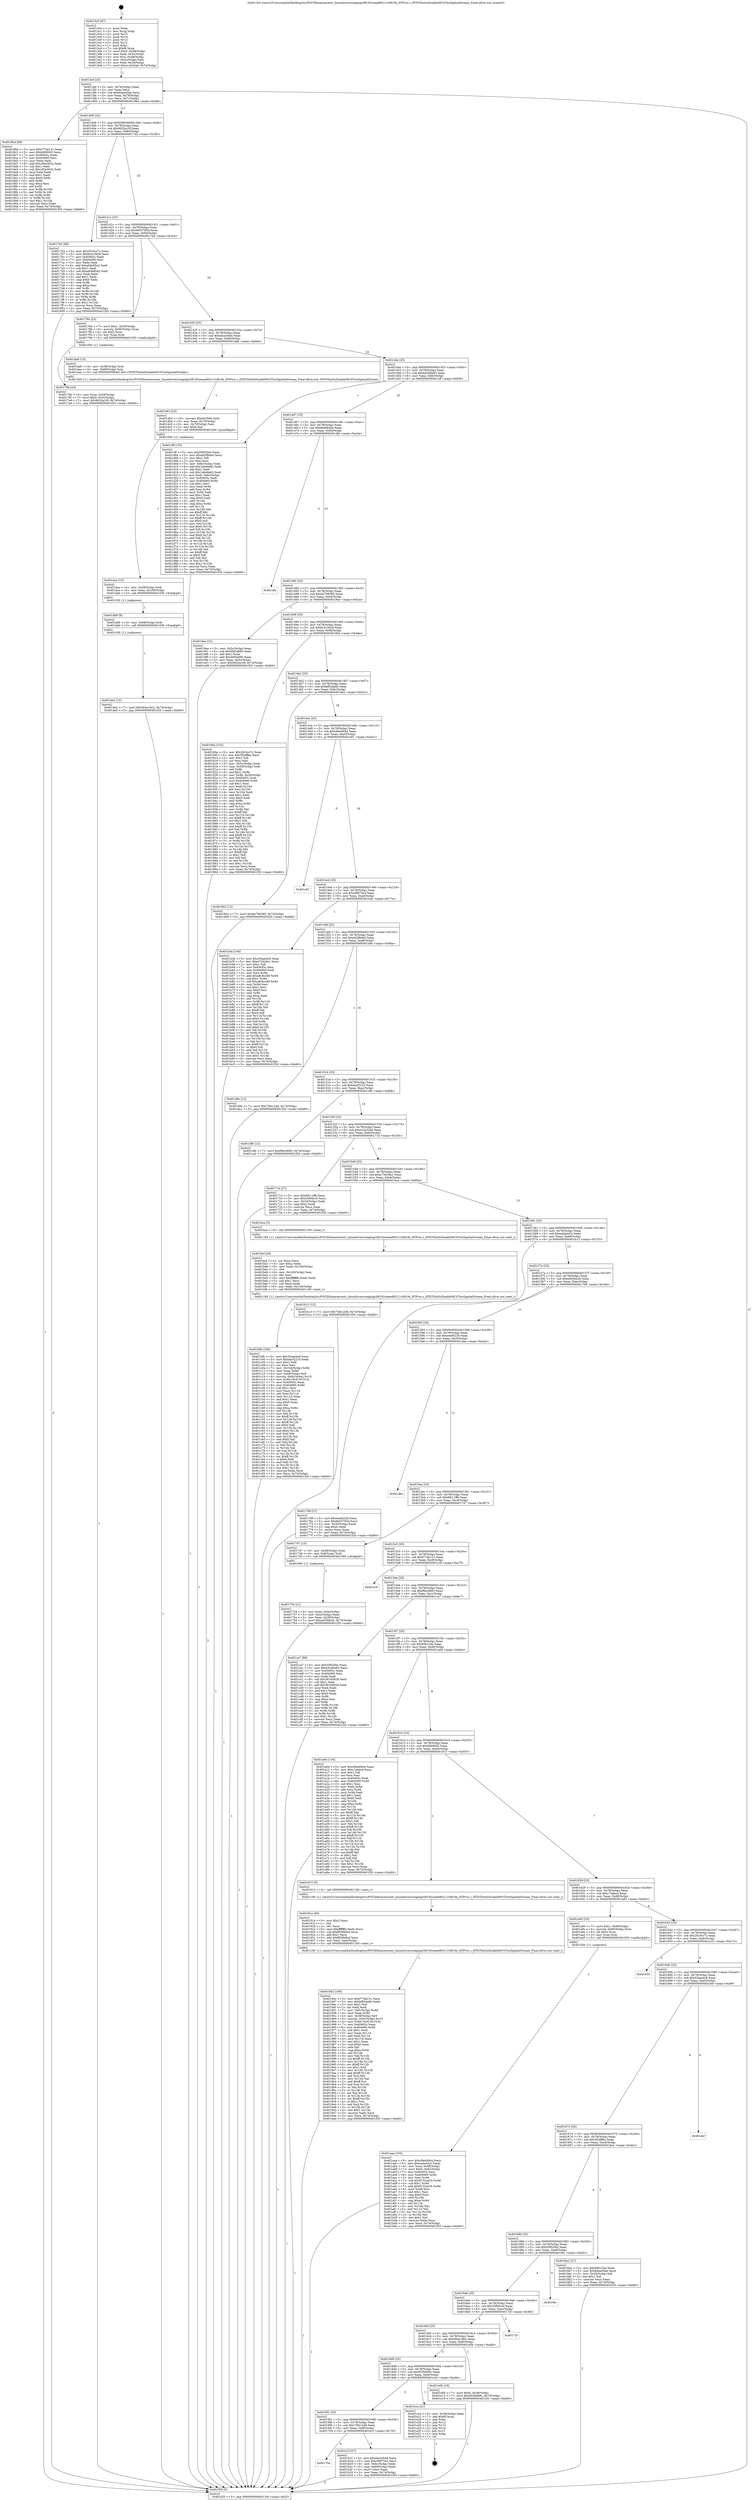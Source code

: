 digraph "0x4013c0" {
  label = "0x4013c0 (/mnt/c/Users/mathe/Desktop/tcc/POCII/binaries/extr_linuxdriversstagingrtl8192uieee80211rtl819x_HTProc.c_HTIOTActIsDisableMCSTwoSpatialStream_Final-ollvm.out::main(0))"
  labelloc = "t"
  node[shape=record]

  Entry [label="",width=0.3,height=0.3,shape=circle,fillcolor=black,style=filled]
  "0x4013ef" [label="{
     0x4013ef [23]\l
     | [instrs]\l
     &nbsp;&nbsp;0x4013ef \<+3\>: mov -0x74(%rbp),%eax\l
     &nbsp;&nbsp;0x4013f2 \<+2\>: mov %eax,%ecx\l
     &nbsp;&nbsp;0x4013f4 \<+6\>: sub $0x84aa50ab,%ecx\l
     &nbsp;&nbsp;0x4013fa \<+3\>: mov %eax,-0x78(%rbp)\l
     &nbsp;&nbsp;0x4013fd \<+3\>: mov %ecx,-0x7c(%rbp)\l
     &nbsp;&nbsp;0x401400 \<+6\>: je 00000000004018bd \<main+0x4fd\>\l
  }"]
  "0x4018bd" [label="{
     0x4018bd [88]\l
     | [instrs]\l
     &nbsp;&nbsp;0x4018bd \<+5\>: mov $0xf77de131,%eax\l
     &nbsp;&nbsp;0x4018c2 \<+5\>: mov $0xb8090b5,%ecx\l
     &nbsp;&nbsp;0x4018c7 \<+7\>: mov 0x40405c,%edx\l
     &nbsp;&nbsp;0x4018ce \<+7\>: mov 0x404060,%esi\l
     &nbsp;&nbsp;0x4018d5 \<+2\>: mov %edx,%edi\l
     &nbsp;&nbsp;0x4018d7 \<+6\>: add $0xc00a3632,%edi\l
     &nbsp;&nbsp;0x4018dd \<+3\>: sub $0x1,%edi\l
     &nbsp;&nbsp;0x4018e0 \<+6\>: sub $0xc00a3632,%edi\l
     &nbsp;&nbsp;0x4018e6 \<+3\>: imul %edi,%edx\l
     &nbsp;&nbsp;0x4018e9 \<+3\>: and $0x1,%edx\l
     &nbsp;&nbsp;0x4018ec \<+3\>: cmp $0x0,%edx\l
     &nbsp;&nbsp;0x4018ef \<+4\>: sete %r8b\l
     &nbsp;&nbsp;0x4018f3 \<+3\>: cmp $0xa,%esi\l
     &nbsp;&nbsp;0x4018f6 \<+4\>: setl %r9b\l
     &nbsp;&nbsp;0x4018fa \<+3\>: mov %r8b,%r10b\l
     &nbsp;&nbsp;0x4018fd \<+3\>: and %r9b,%r10b\l
     &nbsp;&nbsp;0x401900 \<+3\>: xor %r9b,%r8b\l
     &nbsp;&nbsp;0x401903 \<+3\>: or %r8b,%r10b\l
     &nbsp;&nbsp;0x401906 \<+4\>: test $0x1,%r10b\l
     &nbsp;&nbsp;0x40190a \<+3\>: cmovne %ecx,%eax\l
     &nbsp;&nbsp;0x40190d \<+3\>: mov %eax,-0x74(%rbp)\l
     &nbsp;&nbsp;0x401910 \<+5\>: jmp 0000000000401f20 \<main+0xb60\>\l
  }"]
  "0x401406" [label="{
     0x401406 [22]\l
     | [instrs]\l
     &nbsp;&nbsp;0x401406 \<+5\>: jmp 000000000040140b \<main+0x4b\>\l
     &nbsp;&nbsp;0x40140b \<+3\>: mov -0x78(%rbp),%eax\l
     &nbsp;&nbsp;0x40140e \<+5\>: sub $0x9d32a10f,%eax\l
     &nbsp;&nbsp;0x401413 \<+3\>: mov %eax,-0x80(%rbp)\l
     &nbsp;&nbsp;0x401416 \<+6\>: je 00000000004017b2 \<main+0x3f2\>\l
  }"]
  Exit [label="",width=0.3,height=0.3,shape=circle,fillcolor=black,style=filled,peripheries=2]
  "0x4017b2" [label="{
     0x4017b2 [88]\l
     | [instrs]\l
     &nbsp;&nbsp;0x4017b2 \<+5\>: mov $0x2816cc7c,%eax\l
     &nbsp;&nbsp;0x4017b7 \<+5\>: mov $0xbc510dc9,%ecx\l
     &nbsp;&nbsp;0x4017bc \<+7\>: mov 0x40405c,%edx\l
     &nbsp;&nbsp;0x4017c3 \<+7\>: mov 0x404060,%esi\l
     &nbsp;&nbsp;0x4017ca \<+2\>: mov %edx,%edi\l
     &nbsp;&nbsp;0x4017cc \<+6\>: add $0xa64b85a2,%edi\l
     &nbsp;&nbsp;0x4017d2 \<+3\>: sub $0x1,%edi\l
     &nbsp;&nbsp;0x4017d5 \<+6\>: sub $0xa64b85a2,%edi\l
     &nbsp;&nbsp;0x4017db \<+3\>: imul %edi,%edx\l
     &nbsp;&nbsp;0x4017de \<+3\>: and $0x1,%edx\l
     &nbsp;&nbsp;0x4017e1 \<+3\>: cmp $0x0,%edx\l
     &nbsp;&nbsp;0x4017e4 \<+4\>: sete %r8b\l
     &nbsp;&nbsp;0x4017e8 \<+3\>: cmp $0xa,%esi\l
     &nbsp;&nbsp;0x4017eb \<+4\>: setl %r9b\l
     &nbsp;&nbsp;0x4017ef \<+3\>: mov %r8b,%r10b\l
     &nbsp;&nbsp;0x4017f2 \<+3\>: and %r9b,%r10b\l
     &nbsp;&nbsp;0x4017f5 \<+3\>: xor %r9b,%r8b\l
     &nbsp;&nbsp;0x4017f8 \<+3\>: or %r8b,%r10b\l
     &nbsp;&nbsp;0x4017fb \<+4\>: test $0x1,%r10b\l
     &nbsp;&nbsp;0x4017ff \<+3\>: cmovne %ecx,%eax\l
     &nbsp;&nbsp;0x401802 \<+3\>: mov %eax,-0x74(%rbp)\l
     &nbsp;&nbsp;0x401805 \<+5\>: jmp 0000000000401f20 \<main+0xb60\>\l
  }"]
  "0x40141c" [label="{
     0x40141c [25]\l
     | [instrs]\l
     &nbsp;&nbsp;0x40141c \<+5\>: jmp 0000000000401421 \<main+0x61\>\l
     &nbsp;&nbsp;0x401421 \<+3\>: mov -0x78(%rbp),%eax\l
     &nbsp;&nbsp;0x401424 \<+5\>: sub $0x9e53783d,%eax\l
     &nbsp;&nbsp;0x401429 \<+6\>: mov %eax,-0x84(%rbp)\l
     &nbsp;&nbsp;0x40142f \<+6\>: je 0000000000401784 \<main+0x3c4\>\l
  }"]
  "0x401de2" [label="{
     0x401de2 [12]\l
     | [instrs]\l
     &nbsp;&nbsp;0x401de2 \<+7\>: movl $0x564a18e2,-0x74(%rbp)\l
     &nbsp;&nbsp;0x401de9 \<+5\>: jmp 0000000000401f20 \<main+0xb60\>\l
  }"]
  "0x401784" [label="{
     0x401784 [23]\l
     | [instrs]\l
     &nbsp;&nbsp;0x401784 \<+7\>: movl $0x1,-0x50(%rbp)\l
     &nbsp;&nbsp;0x40178b \<+4\>: movslq -0x50(%rbp),%rax\l
     &nbsp;&nbsp;0x40178f \<+4\>: shl $0x2,%rax\l
     &nbsp;&nbsp;0x401793 \<+3\>: mov %rax,%rdi\l
     &nbsp;&nbsp;0x401796 \<+5\>: call 0000000000401050 \<malloc@plt\>\l
     | [calls]\l
     &nbsp;&nbsp;0x401050 \{1\} (unknown)\l
  }"]
  "0x401435" [label="{
     0x401435 [25]\l
     | [instrs]\l
     &nbsp;&nbsp;0x401435 \<+5\>: jmp 000000000040143a \<main+0x7a\>\l
     &nbsp;&nbsp;0x40143a \<+3\>: mov -0x78(%rbp),%eax\l
     &nbsp;&nbsp;0x40143d \<+5\>: sub $0xabca5b4d,%eax\l
     &nbsp;&nbsp;0x401442 \<+6\>: mov %eax,-0x88(%rbp)\l
     &nbsp;&nbsp;0x401448 \<+6\>: je 0000000000401da6 \<main+0x9e6\>\l
  }"]
  "0x401dd9" [label="{
     0x401dd9 [9]\l
     | [instrs]\l
     &nbsp;&nbsp;0x401dd9 \<+4\>: mov -0x68(%rbp),%rdi\l
     &nbsp;&nbsp;0x401ddd \<+5\>: call 0000000000401030 \<free@plt\>\l
     | [calls]\l
     &nbsp;&nbsp;0x401030 \{1\} (unknown)\l
  }"]
  "0x401da6" [label="{
     0x401da6 [13]\l
     | [instrs]\l
     &nbsp;&nbsp;0x401da6 \<+4\>: mov -0x58(%rbp),%rdi\l
     &nbsp;&nbsp;0x401daa \<+4\>: mov -0x68(%rbp),%rsi\l
     &nbsp;&nbsp;0x401dae \<+5\>: call 00000000004013b0 \<HTIOTActIsDisableMCSTwoSpatialStream\>\l
     | [calls]\l
     &nbsp;&nbsp;0x4013b0 \{1\} (/mnt/c/Users/mathe/Desktop/tcc/POCII/binaries/extr_linuxdriversstagingrtl8192uieee80211rtl819x_HTProc.c_HTIOTActIsDisableMCSTwoSpatialStream_Final-ollvm.out::HTIOTActIsDisableMCSTwoSpatialStream)\l
  }"]
  "0x40144e" [label="{
     0x40144e [25]\l
     | [instrs]\l
     &nbsp;&nbsp;0x40144e \<+5\>: jmp 0000000000401453 \<main+0x93\>\l
     &nbsp;&nbsp;0x401453 \<+3\>: mov -0x78(%rbp),%eax\l
     &nbsp;&nbsp;0x401456 \<+5\>: sub $0xb42d8a83,%eax\l
     &nbsp;&nbsp;0x40145b \<+6\>: mov %eax,-0x8c(%rbp)\l
     &nbsp;&nbsp;0x401461 \<+6\>: je 0000000000401cff \<main+0x93f\>\l
  }"]
  "0x401dca" [label="{
     0x401dca [15]\l
     | [instrs]\l
     &nbsp;&nbsp;0x401dca \<+4\>: mov -0x58(%rbp),%rdi\l
     &nbsp;&nbsp;0x401dce \<+6\>: mov %eax,-0x108(%rbp)\l
     &nbsp;&nbsp;0x401dd4 \<+5\>: call 0000000000401030 \<free@plt\>\l
     | [calls]\l
     &nbsp;&nbsp;0x401030 \{1\} (unknown)\l
  }"]
  "0x401cff" [label="{
     0x401cff [155]\l
     | [instrs]\l
     &nbsp;&nbsp;0x401cff \<+5\>: mov $0x55f02f44,%eax\l
     &nbsp;&nbsp;0x401d04 \<+5\>: mov $0xd43f8da0,%ecx\l
     &nbsp;&nbsp;0x401d09 \<+2\>: mov $0x1,%dl\l
     &nbsp;&nbsp;0x401d0b \<+2\>: xor %esi,%esi\l
     &nbsp;&nbsp;0x401d0d \<+3\>: mov -0x6c(%rbp),%edi\l
     &nbsp;&nbsp;0x401d10 \<+6\>: add $0x1a0e9a82,%edi\l
     &nbsp;&nbsp;0x401d16 \<+3\>: add $0x1,%edi\l
     &nbsp;&nbsp;0x401d19 \<+6\>: sub $0x1a0e9a82,%edi\l
     &nbsp;&nbsp;0x401d1f \<+3\>: mov %edi,-0x6c(%rbp)\l
     &nbsp;&nbsp;0x401d22 \<+7\>: mov 0x40405c,%edi\l
     &nbsp;&nbsp;0x401d29 \<+8\>: mov 0x404060,%r8d\l
     &nbsp;&nbsp;0x401d31 \<+3\>: sub $0x1,%esi\l
     &nbsp;&nbsp;0x401d34 \<+3\>: mov %edi,%r9d\l
     &nbsp;&nbsp;0x401d37 \<+3\>: add %esi,%r9d\l
     &nbsp;&nbsp;0x401d3a \<+4\>: imul %r9d,%edi\l
     &nbsp;&nbsp;0x401d3e \<+3\>: and $0x1,%edi\l
     &nbsp;&nbsp;0x401d41 \<+3\>: cmp $0x0,%edi\l
     &nbsp;&nbsp;0x401d44 \<+4\>: sete %r10b\l
     &nbsp;&nbsp;0x401d48 \<+4\>: cmp $0xa,%r8d\l
     &nbsp;&nbsp;0x401d4c \<+4\>: setl %r11b\l
     &nbsp;&nbsp;0x401d50 \<+3\>: mov %r10b,%bl\l
     &nbsp;&nbsp;0x401d53 \<+3\>: xor $0xff,%bl\l
     &nbsp;&nbsp;0x401d56 \<+3\>: mov %r11b,%r14b\l
     &nbsp;&nbsp;0x401d59 \<+4\>: xor $0xff,%r14b\l
     &nbsp;&nbsp;0x401d5d \<+3\>: xor $0x0,%dl\l
     &nbsp;&nbsp;0x401d60 \<+3\>: mov %bl,%r15b\l
     &nbsp;&nbsp;0x401d63 \<+4\>: and $0x0,%r15b\l
     &nbsp;&nbsp;0x401d67 \<+3\>: and %dl,%r10b\l
     &nbsp;&nbsp;0x401d6a \<+3\>: mov %r14b,%r12b\l
     &nbsp;&nbsp;0x401d6d \<+4\>: and $0x0,%r12b\l
     &nbsp;&nbsp;0x401d71 \<+3\>: and %dl,%r11b\l
     &nbsp;&nbsp;0x401d74 \<+3\>: or %r10b,%r15b\l
     &nbsp;&nbsp;0x401d77 \<+3\>: or %r11b,%r12b\l
     &nbsp;&nbsp;0x401d7a \<+3\>: xor %r12b,%r15b\l
     &nbsp;&nbsp;0x401d7d \<+3\>: or %r14b,%bl\l
     &nbsp;&nbsp;0x401d80 \<+3\>: xor $0xff,%bl\l
     &nbsp;&nbsp;0x401d83 \<+3\>: or $0x0,%dl\l
     &nbsp;&nbsp;0x401d86 \<+2\>: and %dl,%bl\l
     &nbsp;&nbsp;0x401d88 \<+3\>: or %bl,%r15b\l
     &nbsp;&nbsp;0x401d8b \<+4\>: test $0x1,%r15b\l
     &nbsp;&nbsp;0x401d8f \<+3\>: cmovne %ecx,%eax\l
     &nbsp;&nbsp;0x401d92 \<+3\>: mov %eax,-0x74(%rbp)\l
     &nbsp;&nbsp;0x401d95 \<+5\>: jmp 0000000000401f20 \<main+0xb60\>\l
  }"]
  "0x401467" [label="{
     0x401467 [25]\l
     | [instrs]\l
     &nbsp;&nbsp;0x401467 \<+5\>: jmp 000000000040146c \<main+0xac\>\l
     &nbsp;&nbsp;0x40146c \<+3\>: mov -0x78(%rbp),%eax\l
     &nbsp;&nbsp;0x40146f \<+5\>: sub $0xb9e6640e,%eax\l
     &nbsp;&nbsp;0x401474 \<+6\>: mov %eax,-0x90(%rbp)\l
     &nbsp;&nbsp;0x40147a \<+6\>: je 0000000000401dfa \<main+0xa3a\>\l
  }"]
  "0x401db3" [label="{
     0x401db3 [23]\l
     | [instrs]\l
     &nbsp;&nbsp;0x401db3 \<+10\>: movabs $0x4020b6,%rdi\l
     &nbsp;&nbsp;0x401dbd \<+3\>: mov %eax,-0x70(%rbp)\l
     &nbsp;&nbsp;0x401dc0 \<+3\>: mov -0x70(%rbp),%esi\l
     &nbsp;&nbsp;0x401dc3 \<+2\>: mov $0x0,%al\l
     &nbsp;&nbsp;0x401dc5 \<+5\>: call 0000000000401040 \<printf@plt\>\l
     | [calls]\l
     &nbsp;&nbsp;0x401040 \{1\} (unknown)\l
  }"]
  "0x401dfa" [label="{
     0x401dfa\l
  }", style=dashed]
  "0x401480" [label="{
     0x401480 [25]\l
     | [instrs]\l
     &nbsp;&nbsp;0x401480 \<+5\>: jmp 0000000000401485 \<main+0xc5\>\l
     &nbsp;&nbsp;0x401485 \<+3\>: mov -0x78(%rbp),%eax\l
     &nbsp;&nbsp;0x401488 \<+5\>: sub $0xbb768360,%eax\l
     &nbsp;&nbsp;0x40148d \<+6\>: mov %eax,-0x94(%rbp)\l
     &nbsp;&nbsp;0x401493 \<+6\>: je 00000000004019ee \<main+0x62e\>\l
  }"]
  "0x401bfb" [label="{
     0x401bfb [160]\l
     | [instrs]\l
     &nbsp;&nbsp;0x401bfb \<+5\>: mov $0x35aae4c8,%ecx\l
     &nbsp;&nbsp;0x401c00 \<+5\>: mov $0xdacf2210,%edx\l
     &nbsp;&nbsp;0x401c05 \<+3\>: mov $0x1,%dil\l
     &nbsp;&nbsp;0x401c08 \<+2\>: xor %esi,%esi\l
     &nbsp;&nbsp;0x401c0a \<+7\>: mov -0x104(%rbp),%r8d\l
     &nbsp;&nbsp;0x401c11 \<+4\>: imul %eax,%r8d\l
     &nbsp;&nbsp;0x401c15 \<+4\>: mov -0x68(%rbp),%r9\l
     &nbsp;&nbsp;0x401c19 \<+4\>: movslq -0x6c(%rbp),%r10\l
     &nbsp;&nbsp;0x401c1d \<+4\>: mov %r8d,(%r9,%r10,4)\l
     &nbsp;&nbsp;0x401c21 \<+7\>: mov 0x40405c,%eax\l
     &nbsp;&nbsp;0x401c28 \<+8\>: mov 0x404060,%r8d\l
     &nbsp;&nbsp;0x401c30 \<+3\>: sub $0x1,%esi\l
     &nbsp;&nbsp;0x401c33 \<+3\>: mov %eax,%r11d\l
     &nbsp;&nbsp;0x401c36 \<+3\>: add %esi,%r11d\l
     &nbsp;&nbsp;0x401c39 \<+4\>: imul %r11d,%eax\l
     &nbsp;&nbsp;0x401c3d \<+3\>: and $0x1,%eax\l
     &nbsp;&nbsp;0x401c40 \<+3\>: cmp $0x0,%eax\l
     &nbsp;&nbsp;0x401c43 \<+3\>: sete %bl\l
     &nbsp;&nbsp;0x401c46 \<+4\>: cmp $0xa,%r8d\l
     &nbsp;&nbsp;0x401c4a \<+4\>: setl %r14b\l
     &nbsp;&nbsp;0x401c4e \<+3\>: mov %bl,%r15b\l
     &nbsp;&nbsp;0x401c51 \<+4\>: xor $0xff,%r15b\l
     &nbsp;&nbsp;0x401c55 \<+3\>: mov %r14b,%r12b\l
     &nbsp;&nbsp;0x401c58 \<+4\>: xor $0xff,%r12b\l
     &nbsp;&nbsp;0x401c5c \<+4\>: xor $0x0,%dil\l
     &nbsp;&nbsp;0x401c60 \<+3\>: mov %r15b,%r13b\l
     &nbsp;&nbsp;0x401c63 \<+4\>: and $0x0,%r13b\l
     &nbsp;&nbsp;0x401c67 \<+3\>: and %dil,%bl\l
     &nbsp;&nbsp;0x401c6a \<+3\>: mov %r12b,%al\l
     &nbsp;&nbsp;0x401c6d \<+2\>: and $0x0,%al\l
     &nbsp;&nbsp;0x401c6f \<+3\>: and %dil,%r14b\l
     &nbsp;&nbsp;0x401c72 \<+3\>: or %bl,%r13b\l
     &nbsp;&nbsp;0x401c75 \<+3\>: or %r14b,%al\l
     &nbsp;&nbsp;0x401c78 \<+3\>: xor %al,%r13b\l
     &nbsp;&nbsp;0x401c7b \<+3\>: or %r12b,%r15b\l
     &nbsp;&nbsp;0x401c7e \<+4\>: xor $0xff,%r15b\l
     &nbsp;&nbsp;0x401c82 \<+4\>: or $0x0,%dil\l
     &nbsp;&nbsp;0x401c86 \<+3\>: and %dil,%r15b\l
     &nbsp;&nbsp;0x401c89 \<+3\>: or %r15b,%r13b\l
     &nbsp;&nbsp;0x401c8c \<+4\>: test $0x1,%r13b\l
     &nbsp;&nbsp;0x401c90 \<+3\>: cmovne %edx,%ecx\l
     &nbsp;&nbsp;0x401c93 \<+3\>: mov %ecx,-0x74(%rbp)\l
     &nbsp;&nbsp;0x401c96 \<+5\>: jmp 0000000000401f20 \<main+0xb60\>\l
  }"]
  "0x4019ee" [label="{
     0x4019ee [31]\l
     | [instrs]\l
     &nbsp;&nbsp;0x4019ee \<+3\>: mov -0x5c(%rbp),%eax\l
     &nbsp;&nbsp;0x4019f1 \<+5\>: sub $0x5fd5a660,%eax\l
     &nbsp;&nbsp;0x4019f6 \<+3\>: add $0x1,%eax\l
     &nbsp;&nbsp;0x4019f9 \<+5\>: add $0x5fd5a660,%eax\l
     &nbsp;&nbsp;0x4019fe \<+3\>: mov %eax,-0x5c(%rbp)\l
     &nbsp;&nbsp;0x401a01 \<+7\>: movl $0x9d32a10f,-0x74(%rbp)\l
     &nbsp;&nbsp;0x401a08 \<+5\>: jmp 0000000000401f20 \<main+0xb60\>\l
  }"]
  "0x401499" [label="{
     0x401499 [25]\l
     | [instrs]\l
     &nbsp;&nbsp;0x401499 \<+5\>: jmp 000000000040149e \<main+0xde\>\l
     &nbsp;&nbsp;0x40149e \<+3\>: mov -0x78(%rbp),%eax\l
     &nbsp;&nbsp;0x4014a1 \<+5\>: sub $0xbc510dc9,%eax\l
     &nbsp;&nbsp;0x4014a6 \<+6\>: mov %eax,-0x98(%rbp)\l
     &nbsp;&nbsp;0x4014ac \<+6\>: je 000000000040180a \<main+0x44a\>\l
  }"]
  "0x401bcf" [label="{
     0x401bcf [44]\l
     | [instrs]\l
     &nbsp;&nbsp;0x401bcf \<+2\>: xor %ecx,%ecx\l
     &nbsp;&nbsp;0x401bd1 \<+5\>: mov $0x2,%edx\l
     &nbsp;&nbsp;0x401bd6 \<+6\>: mov %edx,-0x100(%rbp)\l
     &nbsp;&nbsp;0x401bdc \<+1\>: cltd\l
     &nbsp;&nbsp;0x401bdd \<+6\>: mov -0x100(%rbp),%esi\l
     &nbsp;&nbsp;0x401be3 \<+2\>: idiv %esi\l
     &nbsp;&nbsp;0x401be5 \<+6\>: imul $0xfffffffe,%edx,%edx\l
     &nbsp;&nbsp;0x401beb \<+3\>: sub $0x1,%ecx\l
     &nbsp;&nbsp;0x401bee \<+2\>: sub %ecx,%edx\l
     &nbsp;&nbsp;0x401bf0 \<+6\>: mov %edx,-0x104(%rbp)\l
     &nbsp;&nbsp;0x401bf6 \<+5\>: call 0000000000401160 \<next_i\>\l
     | [calls]\l
     &nbsp;&nbsp;0x401160 \{1\} (/mnt/c/Users/mathe/Desktop/tcc/POCII/binaries/extr_linuxdriversstagingrtl8192uieee80211rtl819x_HTProc.c_HTIOTActIsDisableMCSTwoSpatialStream_Final-ollvm.out::next_i)\l
  }"]
  "0x40180a" [label="{
     0x40180a [152]\l
     | [instrs]\l
     &nbsp;&nbsp;0x40180a \<+5\>: mov $0x2816cc7c,%eax\l
     &nbsp;&nbsp;0x40180f \<+5\>: mov $0x3f2dffba,%ecx\l
     &nbsp;&nbsp;0x401814 \<+2\>: mov $0x1,%dl\l
     &nbsp;&nbsp;0x401816 \<+2\>: xor %esi,%esi\l
     &nbsp;&nbsp;0x401818 \<+3\>: mov -0x5c(%rbp),%edi\l
     &nbsp;&nbsp;0x40181b \<+3\>: cmp -0x50(%rbp),%edi\l
     &nbsp;&nbsp;0x40181e \<+4\>: setl %r8b\l
     &nbsp;&nbsp;0x401822 \<+4\>: and $0x1,%r8b\l
     &nbsp;&nbsp;0x401826 \<+4\>: mov %r8b,-0x29(%rbp)\l
     &nbsp;&nbsp;0x40182a \<+7\>: mov 0x40405c,%edi\l
     &nbsp;&nbsp;0x401831 \<+8\>: mov 0x404060,%r9d\l
     &nbsp;&nbsp;0x401839 \<+3\>: sub $0x1,%esi\l
     &nbsp;&nbsp;0x40183c \<+3\>: mov %edi,%r10d\l
     &nbsp;&nbsp;0x40183f \<+3\>: add %esi,%r10d\l
     &nbsp;&nbsp;0x401842 \<+4\>: imul %r10d,%edi\l
     &nbsp;&nbsp;0x401846 \<+3\>: and $0x1,%edi\l
     &nbsp;&nbsp;0x401849 \<+3\>: cmp $0x0,%edi\l
     &nbsp;&nbsp;0x40184c \<+4\>: sete %r8b\l
     &nbsp;&nbsp;0x401850 \<+4\>: cmp $0xa,%r9d\l
     &nbsp;&nbsp;0x401854 \<+4\>: setl %r11b\l
     &nbsp;&nbsp;0x401858 \<+3\>: mov %r8b,%bl\l
     &nbsp;&nbsp;0x40185b \<+3\>: xor $0xff,%bl\l
     &nbsp;&nbsp;0x40185e \<+3\>: mov %r11b,%r14b\l
     &nbsp;&nbsp;0x401861 \<+4\>: xor $0xff,%r14b\l
     &nbsp;&nbsp;0x401865 \<+3\>: xor $0x1,%dl\l
     &nbsp;&nbsp;0x401868 \<+3\>: mov %bl,%r15b\l
     &nbsp;&nbsp;0x40186b \<+4\>: and $0xff,%r15b\l
     &nbsp;&nbsp;0x40186f \<+3\>: and %dl,%r8b\l
     &nbsp;&nbsp;0x401872 \<+3\>: mov %r14b,%r12b\l
     &nbsp;&nbsp;0x401875 \<+4\>: and $0xff,%r12b\l
     &nbsp;&nbsp;0x401879 \<+3\>: and %dl,%r11b\l
     &nbsp;&nbsp;0x40187c \<+3\>: or %r8b,%r15b\l
     &nbsp;&nbsp;0x40187f \<+3\>: or %r11b,%r12b\l
     &nbsp;&nbsp;0x401882 \<+3\>: xor %r12b,%r15b\l
     &nbsp;&nbsp;0x401885 \<+3\>: or %r14b,%bl\l
     &nbsp;&nbsp;0x401888 \<+3\>: xor $0xff,%bl\l
     &nbsp;&nbsp;0x40188b \<+3\>: or $0x1,%dl\l
     &nbsp;&nbsp;0x40188e \<+2\>: and %dl,%bl\l
     &nbsp;&nbsp;0x401890 \<+3\>: or %bl,%r15b\l
     &nbsp;&nbsp;0x401893 \<+4\>: test $0x1,%r15b\l
     &nbsp;&nbsp;0x401897 \<+3\>: cmovne %ecx,%eax\l
     &nbsp;&nbsp;0x40189a \<+3\>: mov %eax,-0x74(%rbp)\l
     &nbsp;&nbsp;0x40189d \<+5\>: jmp 0000000000401f20 \<main+0xb60\>\l
  }"]
  "0x4014b2" [label="{
     0x4014b2 [25]\l
     | [instrs]\l
     &nbsp;&nbsp;0x4014b2 \<+5\>: jmp 00000000004014b7 \<main+0xf7\>\l
     &nbsp;&nbsp;0x4014b7 \<+3\>: mov -0x78(%rbp),%eax\l
     &nbsp;&nbsp;0x4014ba \<+5\>: sub $0xbf92da6b,%eax\l
     &nbsp;&nbsp;0x4014bf \<+6\>: mov %eax,-0x9c(%rbp)\l
     &nbsp;&nbsp;0x4014c5 \<+6\>: je 00000000004019e2 \<main+0x622\>\l
  }"]
  "0x40170a" [label="{
     0x40170a\l
  }", style=dashed]
  "0x4019e2" [label="{
     0x4019e2 [12]\l
     | [instrs]\l
     &nbsp;&nbsp;0x4019e2 \<+7\>: movl $0xbb768360,-0x74(%rbp)\l
     &nbsp;&nbsp;0x4019e9 \<+5\>: jmp 0000000000401f20 \<main+0xb60\>\l
  }"]
  "0x4014cb" [label="{
     0x4014cb [25]\l
     | [instrs]\l
     &nbsp;&nbsp;0x4014cb \<+5\>: jmp 00000000004014d0 \<main+0x110\>\l
     &nbsp;&nbsp;0x4014d0 \<+3\>: mov -0x78(%rbp),%eax\l
     &nbsp;&nbsp;0x4014d3 \<+5\>: sub $0xc8ed4944,%eax\l
     &nbsp;&nbsp;0x4014d8 \<+6\>: mov %eax,-0xa0(%rbp)\l
     &nbsp;&nbsp;0x4014de \<+6\>: je 0000000000401e91 \<main+0xad1\>\l
  }"]
  "0x401b1f" [label="{
     0x401b1f [27]\l
     | [instrs]\l
     &nbsp;&nbsp;0x401b1f \<+5\>: mov $0xabca5b4d,%eax\l
     &nbsp;&nbsp;0x401b24 \<+5\>: mov $0xcf6870c4,%ecx\l
     &nbsp;&nbsp;0x401b29 \<+3\>: mov -0x6c(%rbp),%edx\l
     &nbsp;&nbsp;0x401b2c \<+3\>: cmp -0x60(%rbp),%edx\l
     &nbsp;&nbsp;0x401b2f \<+3\>: cmovl %ecx,%eax\l
     &nbsp;&nbsp;0x401b32 \<+3\>: mov %eax,-0x74(%rbp)\l
     &nbsp;&nbsp;0x401b35 \<+5\>: jmp 0000000000401f20 \<main+0xb60\>\l
  }"]
  "0x401e91" [label="{
     0x401e91\l
  }", style=dashed]
  "0x4014e4" [label="{
     0x4014e4 [25]\l
     | [instrs]\l
     &nbsp;&nbsp;0x4014e4 \<+5\>: jmp 00000000004014e9 \<main+0x129\>\l
     &nbsp;&nbsp;0x4014e9 \<+3\>: mov -0x78(%rbp),%eax\l
     &nbsp;&nbsp;0x4014ec \<+5\>: sub $0xcf6870c4,%eax\l
     &nbsp;&nbsp;0x4014f1 \<+6\>: mov %eax,-0xa4(%rbp)\l
     &nbsp;&nbsp;0x4014f7 \<+6\>: je 0000000000401b3a \<main+0x77a\>\l
  }"]
  "0x4016f1" [label="{
     0x4016f1 [25]\l
     | [instrs]\l
     &nbsp;&nbsp;0x4016f1 \<+5\>: jmp 00000000004016f6 \<main+0x336\>\l
     &nbsp;&nbsp;0x4016f6 \<+3\>: mov -0x78(%rbp),%eax\l
     &nbsp;&nbsp;0x4016f9 \<+5\>: sub $0x73fe1248,%eax\l
     &nbsp;&nbsp;0x4016fe \<+6\>: mov %eax,-0xf8(%rbp)\l
     &nbsp;&nbsp;0x401704 \<+6\>: je 0000000000401b1f \<main+0x75f\>\l
  }"]
  "0x401b3a" [label="{
     0x401b3a [144]\l
     | [instrs]\l
     &nbsp;&nbsp;0x401b3a \<+5\>: mov $0x35aae4c8,%eax\l
     &nbsp;&nbsp;0x401b3f \<+5\>: mov $0xe73429a1,%ecx\l
     &nbsp;&nbsp;0x401b44 \<+2\>: mov $0x1,%dl\l
     &nbsp;&nbsp;0x401b46 \<+7\>: mov 0x40405c,%esi\l
     &nbsp;&nbsp;0x401b4d \<+7\>: mov 0x404060,%edi\l
     &nbsp;&nbsp;0x401b54 \<+3\>: mov %esi,%r8d\l
     &nbsp;&nbsp;0x401b57 \<+7\>: add $0xa8c8cc98,%r8d\l
     &nbsp;&nbsp;0x401b5e \<+4\>: sub $0x1,%r8d\l
     &nbsp;&nbsp;0x401b62 \<+7\>: sub $0xa8c8cc98,%r8d\l
     &nbsp;&nbsp;0x401b69 \<+4\>: imul %r8d,%esi\l
     &nbsp;&nbsp;0x401b6d \<+3\>: and $0x1,%esi\l
     &nbsp;&nbsp;0x401b70 \<+3\>: cmp $0x0,%esi\l
     &nbsp;&nbsp;0x401b73 \<+4\>: sete %r9b\l
     &nbsp;&nbsp;0x401b77 \<+3\>: cmp $0xa,%edi\l
     &nbsp;&nbsp;0x401b7a \<+4\>: setl %r10b\l
     &nbsp;&nbsp;0x401b7e \<+3\>: mov %r9b,%r11b\l
     &nbsp;&nbsp;0x401b81 \<+4\>: xor $0xff,%r11b\l
     &nbsp;&nbsp;0x401b85 \<+3\>: mov %r10b,%bl\l
     &nbsp;&nbsp;0x401b88 \<+3\>: xor $0xff,%bl\l
     &nbsp;&nbsp;0x401b8b \<+3\>: xor $0x0,%dl\l
     &nbsp;&nbsp;0x401b8e \<+3\>: mov %r11b,%r14b\l
     &nbsp;&nbsp;0x401b91 \<+4\>: and $0x0,%r14b\l
     &nbsp;&nbsp;0x401b95 \<+3\>: and %dl,%r9b\l
     &nbsp;&nbsp;0x401b98 \<+3\>: mov %bl,%r15b\l
     &nbsp;&nbsp;0x401b9b \<+4\>: and $0x0,%r15b\l
     &nbsp;&nbsp;0x401b9f \<+3\>: and %dl,%r10b\l
     &nbsp;&nbsp;0x401ba2 \<+3\>: or %r9b,%r14b\l
     &nbsp;&nbsp;0x401ba5 \<+3\>: or %r10b,%r15b\l
     &nbsp;&nbsp;0x401ba8 \<+3\>: xor %r15b,%r14b\l
     &nbsp;&nbsp;0x401bab \<+3\>: or %bl,%r11b\l
     &nbsp;&nbsp;0x401bae \<+4\>: xor $0xff,%r11b\l
     &nbsp;&nbsp;0x401bb2 \<+3\>: or $0x0,%dl\l
     &nbsp;&nbsp;0x401bb5 \<+3\>: and %dl,%r11b\l
     &nbsp;&nbsp;0x401bb8 \<+3\>: or %r11b,%r14b\l
     &nbsp;&nbsp;0x401bbb \<+4\>: test $0x1,%r14b\l
     &nbsp;&nbsp;0x401bbf \<+3\>: cmovne %ecx,%eax\l
     &nbsp;&nbsp;0x401bc2 \<+3\>: mov %eax,-0x74(%rbp)\l
     &nbsp;&nbsp;0x401bc5 \<+5\>: jmp 0000000000401f20 \<main+0xb60\>\l
  }"]
  "0x4014fd" [label="{
     0x4014fd [25]\l
     | [instrs]\l
     &nbsp;&nbsp;0x4014fd \<+5\>: jmp 0000000000401502 \<main+0x142\>\l
     &nbsp;&nbsp;0x401502 \<+3\>: mov -0x78(%rbp),%eax\l
     &nbsp;&nbsp;0x401505 \<+5\>: sub $0xd43f8da0,%eax\l
     &nbsp;&nbsp;0x40150a \<+6\>: mov %eax,-0xa8(%rbp)\l
     &nbsp;&nbsp;0x401510 \<+6\>: je 0000000000401d9a \<main+0x9da\>\l
  }"]
  "0x401e1e" [label="{
     0x401e1e [21]\l
     | [instrs]\l
     &nbsp;&nbsp;0x401e1e \<+3\>: mov -0x38(%rbp),%eax\l
     &nbsp;&nbsp;0x401e21 \<+7\>: add $0xf8,%rsp\l
     &nbsp;&nbsp;0x401e28 \<+1\>: pop %rbx\l
     &nbsp;&nbsp;0x401e29 \<+2\>: pop %r12\l
     &nbsp;&nbsp;0x401e2b \<+2\>: pop %r13\l
     &nbsp;&nbsp;0x401e2d \<+2\>: pop %r14\l
     &nbsp;&nbsp;0x401e2f \<+2\>: pop %r15\l
     &nbsp;&nbsp;0x401e31 \<+1\>: pop %rbp\l
     &nbsp;&nbsp;0x401e32 \<+1\>: ret\l
  }"]
  "0x401d9a" [label="{
     0x401d9a [12]\l
     | [instrs]\l
     &nbsp;&nbsp;0x401d9a \<+7\>: movl $0x73fe1248,-0x74(%rbp)\l
     &nbsp;&nbsp;0x401da1 \<+5\>: jmp 0000000000401f20 \<main+0xb60\>\l
  }"]
  "0x401516" [label="{
     0x401516 [25]\l
     | [instrs]\l
     &nbsp;&nbsp;0x401516 \<+5\>: jmp 000000000040151b \<main+0x15b\>\l
     &nbsp;&nbsp;0x40151b \<+3\>: mov -0x78(%rbp),%eax\l
     &nbsp;&nbsp;0x40151e \<+5\>: sub $0xdacf2210,%eax\l
     &nbsp;&nbsp;0x401523 \<+6\>: mov %eax,-0xac(%rbp)\l
     &nbsp;&nbsp;0x401529 \<+6\>: je 0000000000401c9b \<main+0x8db\>\l
  }"]
  "0x4016d8" [label="{
     0x4016d8 [25]\l
     | [instrs]\l
     &nbsp;&nbsp;0x4016d8 \<+5\>: jmp 00000000004016dd \<main+0x31d\>\l
     &nbsp;&nbsp;0x4016dd \<+3\>: mov -0x78(%rbp),%eax\l
     &nbsp;&nbsp;0x4016e0 \<+5\>: sub $0x653b948c,%eax\l
     &nbsp;&nbsp;0x4016e5 \<+6\>: mov %eax,-0xf4(%rbp)\l
     &nbsp;&nbsp;0x4016eb \<+6\>: je 0000000000401e1e \<main+0xa5e\>\l
  }"]
  "0x401c9b" [label="{
     0x401c9b [12]\l
     | [instrs]\l
     &nbsp;&nbsp;0x401c9b \<+7\>: movl $0xf9ecd682,-0x74(%rbp)\l
     &nbsp;&nbsp;0x401ca2 \<+5\>: jmp 0000000000401f20 \<main+0xb60\>\l
  }"]
  "0x40152f" [label="{
     0x40152f [25]\l
     | [instrs]\l
     &nbsp;&nbsp;0x40152f \<+5\>: jmp 0000000000401534 \<main+0x174\>\l
     &nbsp;&nbsp;0x401534 \<+3\>: mov -0x78(%rbp),%eax\l
     &nbsp;&nbsp;0x401537 \<+5\>: sub $0xe1cb32a6,%eax\l
     &nbsp;&nbsp;0x40153c \<+6\>: mov %eax,-0xb0(%rbp)\l
     &nbsp;&nbsp;0x401542 \<+6\>: je 0000000000401714 \<main+0x354\>\l
  }"]
  "0x401e0b" [label="{
     0x401e0b [19]\l
     | [instrs]\l
     &nbsp;&nbsp;0x401e0b \<+7\>: movl $0x0,-0x38(%rbp)\l
     &nbsp;&nbsp;0x401e12 \<+7\>: movl $0x653b948c,-0x74(%rbp)\l
     &nbsp;&nbsp;0x401e19 \<+5\>: jmp 0000000000401f20 \<main+0xb60\>\l
  }"]
  "0x401714" [label="{
     0x401714 [27]\l
     | [instrs]\l
     &nbsp;&nbsp;0x401714 \<+5\>: mov $0xf0b11ffb,%eax\l
     &nbsp;&nbsp;0x401719 \<+5\>: mov $0x55f09cc0,%ecx\l
     &nbsp;&nbsp;0x40171e \<+3\>: mov -0x34(%rbp),%edx\l
     &nbsp;&nbsp;0x401721 \<+3\>: cmp $0x2,%edx\l
     &nbsp;&nbsp;0x401724 \<+3\>: cmovne %ecx,%eax\l
     &nbsp;&nbsp;0x401727 \<+3\>: mov %eax,-0x74(%rbp)\l
     &nbsp;&nbsp;0x40172a \<+5\>: jmp 0000000000401f20 \<main+0xb60\>\l
  }"]
  "0x401548" [label="{
     0x401548 [25]\l
     | [instrs]\l
     &nbsp;&nbsp;0x401548 \<+5\>: jmp 000000000040154d \<main+0x18d\>\l
     &nbsp;&nbsp;0x40154d \<+3\>: mov -0x78(%rbp),%eax\l
     &nbsp;&nbsp;0x401550 \<+5\>: sub $0xe73429a1,%eax\l
     &nbsp;&nbsp;0x401555 \<+6\>: mov %eax,-0xb4(%rbp)\l
     &nbsp;&nbsp;0x40155b \<+6\>: je 0000000000401bca \<main+0x80a\>\l
  }"]
  "0x401f20" [label="{
     0x401f20 [5]\l
     | [instrs]\l
     &nbsp;&nbsp;0x401f20 \<+5\>: jmp 00000000004013ef \<main+0x2f\>\l
  }"]
  "0x4013c0" [label="{
     0x4013c0 [47]\l
     | [instrs]\l
     &nbsp;&nbsp;0x4013c0 \<+1\>: push %rbp\l
     &nbsp;&nbsp;0x4013c1 \<+3\>: mov %rsp,%rbp\l
     &nbsp;&nbsp;0x4013c4 \<+2\>: push %r15\l
     &nbsp;&nbsp;0x4013c6 \<+2\>: push %r14\l
     &nbsp;&nbsp;0x4013c8 \<+2\>: push %r13\l
     &nbsp;&nbsp;0x4013ca \<+2\>: push %r12\l
     &nbsp;&nbsp;0x4013cc \<+1\>: push %rbx\l
     &nbsp;&nbsp;0x4013cd \<+7\>: sub $0xf8,%rsp\l
     &nbsp;&nbsp;0x4013d4 \<+7\>: movl $0x0,-0x38(%rbp)\l
     &nbsp;&nbsp;0x4013db \<+3\>: mov %edi,-0x3c(%rbp)\l
     &nbsp;&nbsp;0x4013de \<+4\>: mov %rsi,-0x48(%rbp)\l
     &nbsp;&nbsp;0x4013e2 \<+3\>: mov -0x3c(%rbp),%edi\l
     &nbsp;&nbsp;0x4013e5 \<+3\>: mov %edi,-0x34(%rbp)\l
     &nbsp;&nbsp;0x4013e8 \<+7\>: movl $0xe1cb32a6,-0x74(%rbp)\l
  }"]
  "0x4016bf" [label="{
     0x4016bf [25]\l
     | [instrs]\l
     &nbsp;&nbsp;0x4016bf \<+5\>: jmp 00000000004016c4 \<main+0x304\>\l
     &nbsp;&nbsp;0x4016c4 \<+3\>: mov -0x78(%rbp),%eax\l
     &nbsp;&nbsp;0x4016c7 \<+5\>: sub $0x564a18e2,%eax\l
     &nbsp;&nbsp;0x4016cc \<+6\>: mov %eax,-0xf0(%rbp)\l
     &nbsp;&nbsp;0x4016d2 \<+6\>: je 0000000000401e0b \<main+0xa4b\>\l
  }"]
  "0x401bca" [label="{
     0x401bca [5]\l
     | [instrs]\l
     &nbsp;&nbsp;0x401bca \<+5\>: call 0000000000401160 \<next_i\>\l
     | [calls]\l
     &nbsp;&nbsp;0x401160 \{1\} (/mnt/c/Users/mathe/Desktop/tcc/POCII/binaries/extr_linuxdriversstagingrtl8192uieee80211rtl819x_HTProc.c_HTIOTActIsDisableMCSTwoSpatialStream_Final-ollvm.out::next_i)\l
  }"]
  "0x401561" [label="{
     0x401561 [25]\l
     | [instrs]\l
     &nbsp;&nbsp;0x401561 \<+5\>: jmp 0000000000401566 \<main+0x1a6\>\l
     &nbsp;&nbsp;0x401566 \<+3\>: mov -0x78(%rbp),%eax\l
     &nbsp;&nbsp;0x401569 \<+5\>: sub $0xeada442c,%eax\l
     &nbsp;&nbsp;0x40156e \<+6\>: mov %eax,-0xb8(%rbp)\l
     &nbsp;&nbsp;0x401574 \<+6\>: je 0000000000401b13 \<main+0x753\>\l
  }"]
  "0x40172f" [label="{
     0x40172f\l
  }", style=dashed]
  "0x401b13" [label="{
     0x401b13 [12]\l
     | [instrs]\l
     &nbsp;&nbsp;0x401b13 \<+7\>: movl $0x73fe1248,-0x74(%rbp)\l
     &nbsp;&nbsp;0x401b1a \<+5\>: jmp 0000000000401f20 \<main+0xb60\>\l
  }"]
  "0x40157a" [label="{
     0x40157a [25]\l
     | [instrs]\l
     &nbsp;&nbsp;0x40157a \<+5\>: jmp 000000000040157f \<main+0x1bf\>\l
     &nbsp;&nbsp;0x40157f \<+3\>: mov -0x78(%rbp),%eax\l
     &nbsp;&nbsp;0x401582 \<+5\>: sub $0xed55bb2b,%eax\l
     &nbsp;&nbsp;0x401587 \<+6\>: mov %eax,-0xbc(%rbp)\l
     &nbsp;&nbsp;0x40158d \<+6\>: je 0000000000401769 \<main+0x3a9\>\l
  }"]
  "0x4016a6" [label="{
     0x4016a6 [25]\l
     | [instrs]\l
     &nbsp;&nbsp;0x4016a6 \<+5\>: jmp 00000000004016ab \<main+0x2eb\>\l
     &nbsp;&nbsp;0x4016ab \<+3\>: mov -0x78(%rbp),%eax\l
     &nbsp;&nbsp;0x4016ae \<+5\>: sub $0x55f09cc0,%eax\l
     &nbsp;&nbsp;0x4016b3 \<+6\>: mov %eax,-0xec(%rbp)\l
     &nbsp;&nbsp;0x4016b9 \<+6\>: je 000000000040172f \<main+0x36f\>\l
  }"]
  "0x401769" [label="{
     0x401769 [27]\l
     | [instrs]\l
     &nbsp;&nbsp;0x401769 \<+5\>: mov $0xeeef4229,%eax\l
     &nbsp;&nbsp;0x40176e \<+5\>: mov $0x9e53783d,%ecx\l
     &nbsp;&nbsp;0x401773 \<+3\>: mov -0x30(%rbp),%edx\l
     &nbsp;&nbsp;0x401776 \<+3\>: cmp $0x0,%edx\l
     &nbsp;&nbsp;0x401779 \<+3\>: cmove %ecx,%eax\l
     &nbsp;&nbsp;0x40177c \<+3\>: mov %eax,-0x74(%rbp)\l
     &nbsp;&nbsp;0x40177f \<+5\>: jmp 0000000000401f20 \<main+0xb60\>\l
  }"]
  "0x401593" [label="{
     0x401593 [25]\l
     | [instrs]\l
     &nbsp;&nbsp;0x401593 \<+5\>: jmp 0000000000401598 \<main+0x1d8\>\l
     &nbsp;&nbsp;0x401598 \<+3\>: mov -0x78(%rbp),%eax\l
     &nbsp;&nbsp;0x40159b \<+5\>: sub $0xeeef4229,%eax\l
     &nbsp;&nbsp;0x4015a0 \<+6\>: mov %eax,-0xc0(%rbp)\l
     &nbsp;&nbsp;0x4015a6 \<+6\>: je 0000000000401dee \<main+0xa2e\>\l
  }"]
  "0x401f0c" [label="{
     0x401f0c\l
  }", style=dashed]
  "0x401dee" [label="{
     0x401dee\l
  }", style=dashed]
  "0x4015ac" [label="{
     0x4015ac [25]\l
     | [instrs]\l
     &nbsp;&nbsp;0x4015ac \<+5\>: jmp 00000000004015b1 \<main+0x1f1\>\l
     &nbsp;&nbsp;0x4015b1 \<+3\>: mov -0x78(%rbp),%eax\l
     &nbsp;&nbsp;0x4015b4 \<+5\>: sub $0xf0b11ffb,%eax\l
     &nbsp;&nbsp;0x4015b9 \<+6\>: mov %eax,-0xc4(%rbp)\l
     &nbsp;&nbsp;0x4015bf \<+6\>: je 0000000000401747 \<main+0x387\>\l
  }"]
  "0x401aaa" [label="{
     0x401aaa [105]\l
     | [instrs]\l
     &nbsp;&nbsp;0x401aaa \<+5\>: mov $0xc8ed4944,%ecx\l
     &nbsp;&nbsp;0x401aaf \<+5\>: mov $0xeada442c,%edx\l
     &nbsp;&nbsp;0x401ab4 \<+4\>: mov %rax,-0x68(%rbp)\l
     &nbsp;&nbsp;0x401ab8 \<+7\>: movl $0x0,-0x6c(%rbp)\l
     &nbsp;&nbsp;0x401abf \<+7\>: mov 0x40405c,%esi\l
     &nbsp;&nbsp;0x401ac6 \<+8\>: mov 0x404060,%r8d\l
     &nbsp;&nbsp;0x401ace \<+3\>: mov %esi,%r9d\l
     &nbsp;&nbsp;0x401ad1 \<+7\>: sub $0x9132aa34,%r9d\l
     &nbsp;&nbsp;0x401ad8 \<+4\>: sub $0x1,%r9d\l
     &nbsp;&nbsp;0x401adc \<+7\>: add $0x9132aa34,%r9d\l
     &nbsp;&nbsp;0x401ae3 \<+4\>: imul %r9d,%esi\l
     &nbsp;&nbsp;0x401ae7 \<+3\>: and $0x1,%esi\l
     &nbsp;&nbsp;0x401aea \<+3\>: cmp $0x0,%esi\l
     &nbsp;&nbsp;0x401aed \<+4\>: sete %r10b\l
     &nbsp;&nbsp;0x401af1 \<+4\>: cmp $0xa,%r8d\l
     &nbsp;&nbsp;0x401af5 \<+4\>: setl %r11b\l
     &nbsp;&nbsp;0x401af9 \<+3\>: mov %r10b,%bl\l
     &nbsp;&nbsp;0x401afc \<+3\>: and %r11b,%bl\l
     &nbsp;&nbsp;0x401aff \<+3\>: xor %r11b,%r10b\l
     &nbsp;&nbsp;0x401b02 \<+3\>: or %r10b,%bl\l
     &nbsp;&nbsp;0x401b05 \<+3\>: test $0x1,%bl\l
     &nbsp;&nbsp;0x401b08 \<+3\>: cmovne %edx,%ecx\l
     &nbsp;&nbsp;0x401b0b \<+3\>: mov %ecx,-0x74(%rbp)\l
     &nbsp;&nbsp;0x401b0e \<+5\>: jmp 0000000000401f20 \<main+0xb60\>\l
  }"]
  "0x401747" [label="{
     0x401747 [13]\l
     | [instrs]\l
     &nbsp;&nbsp;0x401747 \<+4\>: mov -0x48(%rbp),%rax\l
     &nbsp;&nbsp;0x40174b \<+4\>: mov 0x8(%rax),%rdi\l
     &nbsp;&nbsp;0x40174f \<+5\>: call 0000000000401060 \<atoi@plt\>\l
     | [calls]\l
     &nbsp;&nbsp;0x401060 \{1\} (unknown)\l
  }"]
  "0x4015c5" [label="{
     0x4015c5 [25]\l
     | [instrs]\l
     &nbsp;&nbsp;0x4015c5 \<+5\>: jmp 00000000004015ca \<main+0x20a\>\l
     &nbsp;&nbsp;0x4015ca \<+3\>: mov -0x78(%rbp),%eax\l
     &nbsp;&nbsp;0x4015cd \<+5\>: sub $0xf77de131,%eax\l
     &nbsp;&nbsp;0x4015d2 \<+6\>: mov %eax,-0xc8(%rbp)\l
     &nbsp;&nbsp;0x4015d8 \<+6\>: je 0000000000401e3f \<main+0xa7f\>\l
  }"]
  "0x401754" [label="{
     0x401754 [21]\l
     | [instrs]\l
     &nbsp;&nbsp;0x401754 \<+3\>: mov %eax,-0x4c(%rbp)\l
     &nbsp;&nbsp;0x401757 \<+3\>: mov -0x4c(%rbp),%eax\l
     &nbsp;&nbsp;0x40175a \<+3\>: mov %eax,-0x30(%rbp)\l
     &nbsp;&nbsp;0x40175d \<+7\>: movl $0xed55bb2b,-0x74(%rbp)\l
     &nbsp;&nbsp;0x401764 \<+5\>: jmp 0000000000401f20 \<main+0xb60\>\l
  }"]
  "0x40179b" [label="{
     0x40179b [23]\l
     | [instrs]\l
     &nbsp;&nbsp;0x40179b \<+4\>: mov %rax,-0x58(%rbp)\l
     &nbsp;&nbsp;0x40179f \<+7\>: movl $0x0,-0x5c(%rbp)\l
     &nbsp;&nbsp;0x4017a6 \<+7\>: movl $0x9d32a10f,-0x74(%rbp)\l
     &nbsp;&nbsp;0x4017ad \<+5\>: jmp 0000000000401f20 \<main+0xb60\>\l
  }"]
  "0x401942" [label="{
     0x401942 [160]\l
     | [instrs]\l
     &nbsp;&nbsp;0x401942 \<+5\>: mov $0xf77de131,%ecx\l
     &nbsp;&nbsp;0x401947 \<+5\>: mov $0xbf92da6b,%edx\l
     &nbsp;&nbsp;0x40194c \<+3\>: mov $0x1,%sil\l
     &nbsp;&nbsp;0x40194f \<+2\>: xor %edi,%edi\l
     &nbsp;&nbsp;0x401951 \<+7\>: mov -0xfc(%rbp),%r8d\l
     &nbsp;&nbsp;0x401958 \<+4\>: imul %eax,%r8d\l
     &nbsp;&nbsp;0x40195c \<+4\>: mov -0x58(%rbp),%r9\l
     &nbsp;&nbsp;0x401960 \<+4\>: movslq -0x5c(%rbp),%r10\l
     &nbsp;&nbsp;0x401964 \<+4\>: mov %r8d,(%r9,%r10,4)\l
     &nbsp;&nbsp;0x401968 \<+7\>: mov 0x40405c,%eax\l
     &nbsp;&nbsp;0x40196f \<+8\>: mov 0x404060,%r8d\l
     &nbsp;&nbsp;0x401977 \<+3\>: sub $0x1,%edi\l
     &nbsp;&nbsp;0x40197a \<+3\>: mov %eax,%r11d\l
     &nbsp;&nbsp;0x40197d \<+3\>: add %edi,%r11d\l
     &nbsp;&nbsp;0x401980 \<+4\>: imul %r11d,%eax\l
     &nbsp;&nbsp;0x401984 \<+3\>: and $0x1,%eax\l
     &nbsp;&nbsp;0x401987 \<+3\>: cmp $0x0,%eax\l
     &nbsp;&nbsp;0x40198a \<+3\>: sete %bl\l
     &nbsp;&nbsp;0x40198d \<+4\>: cmp $0xa,%r8d\l
     &nbsp;&nbsp;0x401991 \<+4\>: setl %r14b\l
     &nbsp;&nbsp;0x401995 \<+3\>: mov %bl,%r15b\l
     &nbsp;&nbsp;0x401998 \<+4\>: xor $0xff,%r15b\l
     &nbsp;&nbsp;0x40199c \<+3\>: mov %r14b,%r12b\l
     &nbsp;&nbsp;0x40199f \<+4\>: xor $0xff,%r12b\l
     &nbsp;&nbsp;0x4019a3 \<+4\>: xor $0x1,%sil\l
     &nbsp;&nbsp;0x4019a7 \<+3\>: mov %r15b,%r13b\l
     &nbsp;&nbsp;0x4019aa \<+4\>: and $0xff,%r13b\l
     &nbsp;&nbsp;0x4019ae \<+3\>: and %sil,%bl\l
     &nbsp;&nbsp;0x4019b1 \<+3\>: mov %r12b,%al\l
     &nbsp;&nbsp;0x4019b4 \<+2\>: and $0xff,%al\l
     &nbsp;&nbsp;0x4019b6 \<+3\>: and %sil,%r14b\l
     &nbsp;&nbsp;0x4019b9 \<+3\>: or %bl,%r13b\l
     &nbsp;&nbsp;0x4019bc \<+3\>: or %r14b,%al\l
     &nbsp;&nbsp;0x4019bf \<+3\>: xor %al,%r13b\l
     &nbsp;&nbsp;0x4019c2 \<+3\>: or %r12b,%r15b\l
     &nbsp;&nbsp;0x4019c5 \<+4\>: xor $0xff,%r15b\l
     &nbsp;&nbsp;0x4019c9 \<+4\>: or $0x1,%sil\l
     &nbsp;&nbsp;0x4019cd \<+3\>: and %sil,%r15b\l
     &nbsp;&nbsp;0x4019d0 \<+3\>: or %r15b,%r13b\l
     &nbsp;&nbsp;0x4019d3 \<+4\>: test $0x1,%r13b\l
     &nbsp;&nbsp;0x4019d7 \<+3\>: cmovne %edx,%ecx\l
     &nbsp;&nbsp;0x4019da \<+3\>: mov %ecx,-0x74(%rbp)\l
     &nbsp;&nbsp;0x4019dd \<+5\>: jmp 0000000000401f20 \<main+0xb60\>\l
  }"]
  "0x401e3f" [label="{
     0x401e3f\l
  }", style=dashed]
  "0x4015de" [label="{
     0x4015de [25]\l
     | [instrs]\l
     &nbsp;&nbsp;0x4015de \<+5\>: jmp 00000000004015e3 \<main+0x223\>\l
     &nbsp;&nbsp;0x4015e3 \<+3\>: mov -0x78(%rbp),%eax\l
     &nbsp;&nbsp;0x4015e6 \<+5\>: sub $0xf9ecd682,%eax\l
     &nbsp;&nbsp;0x4015eb \<+6\>: mov %eax,-0xcc(%rbp)\l
     &nbsp;&nbsp;0x4015f1 \<+6\>: je 0000000000401ca7 \<main+0x8e7\>\l
  }"]
  "0x40191a" [label="{
     0x40191a [40]\l
     | [instrs]\l
     &nbsp;&nbsp;0x40191a \<+5\>: mov $0x2,%ecx\l
     &nbsp;&nbsp;0x40191f \<+1\>: cltd\l
     &nbsp;&nbsp;0x401920 \<+2\>: idiv %ecx\l
     &nbsp;&nbsp;0x401922 \<+6\>: imul $0xfffffffe,%edx,%ecx\l
     &nbsp;&nbsp;0x401928 \<+6\>: sub $0xf836b9cd,%ecx\l
     &nbsp;&nbsp;0x40192e \<+3\>: add $0x1,%ecx\l
     &nbsp;&nbsp;0x401931 \<+6\>: add $0xf836b9cd,%ecx\l
     &nbsp;&nbsp;0x401937 \<+6\>: mov %ecx,-0xfc(%rbp)\l
     &nbsp;&nbsp;0x40193d \<+5\>: call 0000000000401160 \<next_i\>\l
     | [calls]\l
     &nbsp;&nbsp;0x401160 \{1\} (/mnt/c/Users/mathe/Desktop/tcc/POCII/binaries/extr_linuxdriversstagingrtl8192uieee80211rtl819x_HTProc.c_HTIOTActIsDisableMCSTwoSpatialStream_Final-ollvm.out::next_i)\l
  }"]
  "0x401ca7" [label="{
     0x401ca7 [88]\l
     | [instrs]\l
     &nbsp;&nbsp;0x401ca7 \<+5\>: mov $0x55f02f44,%eax\l
     &nbsp;&nbsp;0x401cac \<+5\>: mov $0xb42d8a83,%ecx\l
     &nbsp;&nbsp;0x401cb1 \<+7\>: mov 0x40405c,%edx\l
     &nbsp;&nbsp;0x401cb8 \<+7\>: mov 0x404060,%esi\l
     &nbsp;&nbsp;0x401cbf \<+2\>: mov %edx,%edi\l
     &nbsp;&nbsp;0x401cc1 \<+6\>: sub $0x36165629,%edi\l
     &nbsp;&nbsp;0x401cc7 \<+3\>: sub $0x1,%edi\l
     &nbsp;&nbsp;0x401cca \<+6\>: add $0x36165629,%edi\l
     &nbsp;&nbsp;0x401cd0 \<+3\>: imul %edi,%edx\l
     &nbsp;&nbsp;0x401cd3 \<+3\>: and $0x1,%edx\l
     &nbsp;&nbsp;0x401cd6 \<+3\>: cmp $0x0,%edx\l
     &nbsp;&nbsp;0x401cd9 \<+4\>: sete %r8b\l
     &nbsp;&nbsp;0x401cdd \<+3\>: cmp $0xa,%esi\l
     &nbsp;&nbsp;0x401ce0 \<+4\>: setl %r9b\l
     &nbsp;&nbsp;0x401ce4 \<+3\>: mov %r8b,%r10b\l
     &nbsp;&nbsp;0x401ce7 \<+3\>: and %r9b,%r10b\l
     &nbsp;&nbsp;0x401cea \<+3\>: xor %r9b,%r8b\l
     &nbsp;&nbsp;0x401ced \<+3\>: or %r8b,%r10b\l
     &nbsp;&nbsp;0x401cf0 \<+4\>: test $0x1,%r10b\l
     &nbsp;&nbsp;0x401cf4 \<+3\>: cmovne %ecx,%eax\l
     &nbsp;&nbsp;0x401cf7 \<+3\>: mov %eax,-0x74(%rbp)\l
     &nbsp;&nbsp;0x401cfa \<+5\>: jmp 0000000000401f20 \<main+0xb60\>\l
  }"]
  "0x4015f7" [label="{
     0x4015f7 [25]\l
     | [instrs]\l
     &nbsp;&nbsp;0x4015f7 \<+5\>: jmp 00000000004015fc \<main+0x23c\>\l
     &nbsp;&nbsp;0x4015fc \<+3\>: mov -0x78(%rbp),%eax\l
     &nbsp;&nbsp;0x4015ff \<+5\>: sub $0x956124e,%eax\l
     &nbsp;&nbsp;0x401604 \<+6\>: mov %eax,-0xd0(%rbp)\l
     &nbsp;&nbsp;0x40160a \<+6\>: je 0000000000401a0d \<main+0x64d\>\l
  }"]
  "0x40168d" [label="{
     0x40168d [25]\l
     | [instrs]\l
     &nbsp;&nbsp;0x40168d \<+5\>: jmp 0000000000401692 \<main+0x2d2\>\l
     &nbsp;&nbsp;0x401692 \<+3\>: mov -0x78(%rbp),%eax\l
     &nbsp;&nbsp;0x401695 \<+5\>: sub $0x55f02f44,%eax\l
     &nbsp;&nbsp;0x40169a \<+6\>: mov %eax,-0xe8(%rbp)\l
     &nbsp;&nbsp;0x4016a0 \<+6\>: je 0000000000401f0c \<main+0xb4c\>\l
  }"]
  "0x401a0d" [label="{
     0x401a0d [134]\l
     | [instrs]\l
     &nbsp;&nbsp;0x401a0d \<+5\>: mov $0xc8ed4944,%eax\l
     &nbsp;&nbsp;0x401a12 \<+5\>: mov $0xc7adacd,%ecx\l
     &nbsp;&nbsp;0x401a17 \<+2\>: mov $0x1,%dl\l
     &nbsp;&nbsp;0x401a19 \<+2\>: xor %esi,%esi\l
     &nbsp;&nbsp;0x401a1b \<+7\>: mov 0x40405c,%edi\l
     &nbsp;&nbsp;0x401a22 \<+8\>: mov 0x404060,%r8d\l
     &nbsp;&nbsp;0x401a2a \<+3\>: sub $0x1,%esi\l
     &nbsp;&nbsp;0x401a2d \<+3\>: mov %edi,%r9d\l
     &nbsp;&nbsp;0x401a30 \<+3\>: add %esi,%r9d\l
     &nbsp;&nbsp;0x401a33 \<+4\>: imul %r9d,%edi\l
     &nbsp;&nbsp;0x401a37 \<+3\>: and $0x1,%edi\l
     &nbsp;&nbsp;0x401a3a \<+3\>: cmp $0x0,%edi\l
     &nbsp;&nbsp;0x401a3d \<+4\>: sete %r10b\l
     &nbsp;&nbsp;0x401a41 \<+4\>: cmp $0xa,%r8d\l
     &nbsp;&nbsp;0x401a45 \<+4\>: setl %r11b\l
     &nbsp;&nbsp;0x401a49 \<+3\>: mov %r10b,%bl\l
     &nbsp;&nbsp;0x401a4c \<+3\>: xor $0xff,%bl\l
     &nbsp;&nbsp;0x401a4f \<+3\>: mov %r11b,%r14b\l
     &nbsp;&nbsp;0x401a52 \<+4\>: xor $0xff,%r14b\l
     &nbsp;&nbsp;0x401a56 \<+3\>: xor $0x1,%dl\l
     &nbsp;&nbsp;0x401a59 \<+3\>: mov %bl,%r15b\l
     &nbsp;&nbsp;0x401a5c \<+4\>: and $0xff,%r15b\l
     &nbsp;&nbsp;0x401a60 \<+3\>: and %dl,%r10b\l
     &nbsp;&nbsp;0x401a63 \<+3\>: mov %r14b,%r12b\l
     &nbsp;&nbsp;0x401a66 \<+4\>: and $0xff,%r12b\l
     &nbsp;&nbsp;0x401a6a \<+3\>: and %dl,%r11b\l
     &nbsp;&nbsp;0x401a6d \<+3\>: or %r10b,%r15b\l
     &nbsp;&nbsp;0x401a70 \<+3\>: or %r11b,%r12b\l
     &nbsp;&nbsp;0x401a73 \<+3\>: xor %r12b,%r15b\l
     &nbsp;&nbsp;0x401a76 \<+3\>: or %r14b,%bl\l
     &nbsp;&nbsp;0x401a79 \<+3\>: xor $0xff,%bl\l
     &nbsp;&nbsp;0x401a7c \<+3\>: or $0x1,%dl\l
     &nbsp;&nbsp;0x401a7f \<+2\>: and %dl,%bl\l
     &nbsp;&nbsp;0x401a81 \<+3\>: or %bl,%r15b\l
     &nbsp;&nbsp;0x401a84 \<+4\>: test $0x1,%r15b\l
     &nbsp;&nbsp;0x401a88 \<+3\>: cmovne %ecx,%eax\l
     &nbsp;&nbsp;0x401a8b \<+3\>: mov %eax,-0x74(%rbp)\l
     &nbsp;&nbsp;0x401a8e \<+5\>: jmp 0000000000401f20 \<main+0xb60\>\l
  }"]
  "0x401610" [label="{
     0x401610 [25]\l
     | [instrs]\l
     &nbsp;&nbsp;0x401610 \<+5\>: jmp 0000000000401615 \<main+0x255\>\l
     &nbsp;&nbsp;0x401615 \<+3\>: mov -0x78(%rbp),%eax\l
     &nbsp;&nbsp;0x401618 \<+5\>: sub $0xb8090b5,%eax\l
     &nbsp;&nbsp;0x40161d \<+6\>: mov %eax,-0xd4(%rbp)\l
     &nbsp;&nbsp;0x401623 \<+6\>: je 0000000000401915 \<main+0x555\>\l
  }"]
  "0x4018a2" [label="{
     0x4018a2 [27]\l
     | [instrs]\l
     &nbsp;&nbsp;0x4018a2 \<+5\>: mov $0x956124e,%eax\l
     &nbsp;&nbsp;0x4018a7 \<+5\>: mov $0x84aa50ab,%ecx\l
     &nbsp;&nbsp;0x4018ac \<+3\>: mov -0x29(%rbp),%dl\l
     &nbsp;&nbsp;0x4018af \<+3\>: test $0x1,%dl\l
     &nbsp;&nbsp;0x4018b2 \<+3\>: cmovne %ecx,%eax\l
     &nbsp;&nbsp;0x4018b5 \<+3\>: mov %eax,-0x74(%rbp)\l
     &nbsp;&nbsp;0x4018b8 \<+5\>: jmp 0000000000401f20 \<main+0xb60\>\l
  }"]
  "0x401915" [label="{
     0x401915 [5]\l
     | [instrs]\l
     &nbsp;&nbsp;0x401915 \<+5\>: call 0000000000401160 \<next_i\>\l
     | [calls]\l
     &nbsp;&nbsp;0x401160 \{1\} (/mnt/c/Users/mathe/Desktop/tcc/POCII/binaries/extr_linuxdriversstagingrtl8192uieee80211rtl819x_HTProc.c_HTIOTActIsDisableMCSTwoSpatialStream_Final-ollvm.out::next_i)\l
  }"]
  "0x401629" [label="{
     0x401629 [25]\l
     | [instrs]\l
     &nbsp;&nbsp;0x401629 \<+5\>: jmp 000000000040162e \<main+0x26e\>\l
     &nbsp;&nbsp;0x40162e \<+3\>: mov -0x78(%rbp),%eax\l
     &nbsp;&nbsp;0x401631 \<+5\>: sub $0xc7adacd,%eax\l
     &nbsp;&nbsp;0x401636 \<+6\>: mov %eax,-0xd8(%rbp)\l
     &nbsp;&nbsp;0x40163c \<+6\>: je 0000000000401a93 \<main+0x6d3\>\l
  }"]
  "0x401674" [label="{
     0x401674 [25]\l
     | [instrs]\l
     &nbsp;&nbsp;0x401674 \<+5\>: jmp 0000000000401679 \<main+0x2b9\>\l
     &nbsp;&nbsp;0x401679 \<+3\>: mov -0x78(%rbp),%eax\l
     &nbsp;&nbsp;0x40167c \<+5\>: sub $0x3f2dffba,%eax\l
     &nbsp;&nbsp;0x401681 \<+6\>: mov %eax,-0xe4(%rbp)\l
     &nbsp;&nbsp;0x401687 \<+6\>: je 00000000004018a2 \<main+0x4e2\>\l
  }"]
  "0x401a93" [label="{
     0x401a93 [23]\l
     | [instrs]\l
     &nbsp;&nbsp;0x401a93 \<+7\>: movl $0x1,-0x60(%rbp)\l
     &nbsp;&nbsp;0x401a9a \<+4\>: movslq -0x60(%rbp),%rax\l
     &nbsp;&nbsp;0x401a9e \<+4\>: shl $0x2,%rax\l
     &nbsp;&nbsp;0x401aa2 \<+3\>: mov %rax,%rdi\l
     &nbsp;&nbsp;0x401aa5 \<+5\>: call 0000000000401050 \<malloc@plt\>\l
     | [calls]\l
     &nbsp;&nbsp;0x401050 \{1\} (unknown)\l
  }"]
  "0x401642" [label="{
     0x401642 [25]\l
     | [instrs]\l
     &nbsp;&nbsp;0x401642 \<+5\>: jmp 0000000000401647 \<main+0x287\>\l
     &nbsp;&nbsp;0x401647 \<+3\>: mov -0x78(%rbp),%eax\l
     &nbsp;&nbsp;0x40164a \<+5\>: sub $0x2816cc7c,%eax\l
     &nbsp;&nbsp;0x40164f \<+6\>: mov %eax,-0xdc(%rbp)\l
     &nbsp;&nbsp;0x401655 \<+6\>: je 0000000000401e33 \<main+0xa73\>\l
  }"]
  "0x401ebf" [label="{
     0x401ebf\l
  }", style=dashed]
  "0x401e33" [label="{
     0x401e33\l
  }", style=dashed]
  "0x40165b" [label="{
     0x40165b [25]\l
     | [instrs]\l
     &nbsp;&nbsp;0x40165b \<+5\>: jmp 0000000000401660 \<main+0x2a0\>\l
     &nbsp;&nbsp;0x401660 \<+3\>: mov -0x78(%rbp),%eax\l
     &nbsp;&nbsp;0x401663 \<+5\>: sub $0x35aae4c8,%eax\l
     &nbsp;&nbsp;0x401668 \<+6\>: mov %eax,-0xe0(%rbp)\l
     &nbsp;&nbsp;0x40166e \<+6\>: je 0000000000401ebf \<main+0xaff\>\l
  }"]
  Entry -> "0x4013c0" [label=" 1"]
  "0x4013ef" -> "0x4018bd" [label=" 1"]
  "0x4013ef" -> "0x401406" [label=" 27"]
  "0x401e1e" -> Exit [label=" 1"]
  "0x401406" -> "0x4017b2" [label=" 2"]
  "0x401406" -> "0x40141c" [label=" 25"]
  "0x401e0b" -> "0x401f20" [label=" 1"]
  "0x40141c" -> "0x401784" [label=" 1"]
  "0x40141c" -> "0x401435" [label=" 24"]
  "0x401de2" -> "0x401f20" [label=" 1"]
  "0x401435" -> "0x401da6" [label=" 1"]
  "0x401435" -> "0x40144e" [label=" 23"]
  "0x401dd9" -> "0x401de2" [label=" 1"]
  "0x40144e" -> "0x401cff" [label=" 1"]
  "0x40144e" -> "0x401467" [label=" 22"]
  "0x401dca" -> "0x401dd9" [label=" 1"]
  "0x401467" -> "0x401dfa" [label=" 0"]
  "0x401467" -> "0x401480" [label=" 22"]
  "0x401db3" -> "0x401dca" [label=" 1"]
  "0x401480" -> "0x4019ee" [label=" 1"]
  "0x401480" -> "0x401499" [label=" 21"]
  "0x401da6" -> "0x401db3" [label=" 1"]
  "0x401499" -> "0x40180a" [label=" 2"]
  "0x401499" -> "0x4014b2" [label=" 19"]
  "0x401d9a" -> "0x401f20" [label=" 1"]
  "0x4014b2" -> "0x4019e2" [label=" 1"]
  "0x4014b2" -> "0x4014cb" [label=" 18"]
  "0x401cff" -> "0x401f20" [label=" 1"]
  "0x4014cb" -> "0x401e91" [label=" 0"]
  "0x4014cb" -> "0x4014e4" [label=" 18"]
  "0x401ca7" -> "0x401f20" [label=" 1"]
  "0x4014e4" -> "0x401b3a" [label=" 1"]
  "0x4014e4" -> "0x4014fd" [label=" 17"]
  "0x401bfb" -> "0x401f20" [label=" 1"]
  "0x4014fd" -> "0x401d9a" [label=" 1"]
  "0x4014fd" -> "0x401516" [label=" 16"]
  "0x401bcf" -> "0x401bfb" [label=" 1"]
  "0x401516" -> "0x401c9b" [label=" 1"]
  "0x401516" -> "0x40152f" [label=" 15"]
  "0x401b3a" -> "0x401f20" [label=" 1"]
  "0x40152f" -> "0x401714" [label=" 1"]
  "0x40152f" -> "0x401548" [label=" 14"]
  "0x401714" -> "0x401f20" [label=" 1"]
  "0x4013c0" -> "0x4013ef" [label=" 1"]
  "0x401f20" -> "0x4013ef" [label=" 27"]
  "0x401b1f" -> "0x401f20" [label=" 2"]
  "0x401548" -> "0x401bca" [label=" 1"]
  "0x401548" -> "0x401561" [label=" 13"]
  "0x4016f1" -> "0x401b1f" [label=" 2"]
  "0x401561" -> "0x401b13" [label=" 1"]
  "0x401561" -> "0x40157a" [label=" 12"]
  "0x401c9b" -> "0x401f20" [label=" 1"]
  "0x40157a" -> "0x401769" [label=" 1"]
  "0x40157a" -> "0x401593" [label=" 11"]
  "0x4016d8" -> "0x401e1e" [label=" 1"]
  "0x401593" -> "0x401dee" [label=" 0"]
  "0x401593" -> "0x4015ac" [label=" 11"]
  "0x401bca" -> "0x401bcf" [label=" 1"]
  "0x4015ac" -> "0x401747" [label=" 1"]
  "0x4015ac" -> "0x4015c5" [label=" 10"]
  "0x401747" -> "0x401754" [label=" 1"]
  "0x401754" -> "0x401f20" [label=" 1"]
  "0x401769" -> "0x401f20" [label=" 1"]
  "0x401784" -> "0x40179b" [label=" 1"]
  "0x40179b" -> "0x401f20" [label=" 1"]
  "0x4017b2" -> "0x401f20" [label=" 2"]
  "0x40180a" -> "0x401f20" [label=" 2"]
  "0x4016bf" -> "0x401e0b" [label=" 1"]
  "0x4015c5" -> "0x401e3f" [label=" 0"]
  "0x4015c5" -> "0x4015de" [label=" 10"]
  "0x4016f1" -> "0x40170a" [label=" 0"]
  "0x4015de" -> "0x401ca7" [label=" 1"]
  "0x4015de" -> "0x4015f7" [label=" 9"]
  "0x4016a6" -> "0x4016bf" [label=" 4"]
  "0x4015f7" -> "0x401a0d" [label=" 1"]
  "0x4015f7" -> "0x401610" [label=" 8"]
  "0x4016a6" -> "0x40172f" [label=" 0"]
  "0x401610" -> "0x401915" [label=" 1"]
  "0x401610" -> "0x401629" [label=" 7"]
  "0x4016d8" -> "0x4016f1" [label=" 2"]
  "0x401629" -> "0x401a93" [label=" 1"]
  "0x401629" -> "0x401642" [label=" 6"]
  "0x40168d" -> "0x401f0c" [label=" 0"]
  "0x401642" -> "0x401e33" [label=" 0"]
  "0x401642" -> "0x40165b" [label=" 6"]
  "0x4016bf" -> "0x4016d8" [label=" 3"]
  "0x40165b" -> "0x401ebf" [label=" 0"]
  "0x40165b" -> "0x401674" [label=" 6"]
  "0x40168d" -> "0x4016a6" [label=" 4"]
  "0x401674" -> "0x4018a2" [label=" 2"]
  "0x401674" -> "0x40168d" [label=" 4"]
  "0x4018a2" -> "0x401f20" [label=" 2"]
  "0x4018bd" -> "0x401f20" [label=" 1"]
  "0x401915" -> "0x40191a" [label=" 1"]
  "0x40191a" -> "0x401942" [label=" 1"]
  "0x401942" -> "0x401f20" [label=" 1"]
  "0x4019e2" -> "0x401f20" [label=" 1"]
  "0x4019ee" -> "0x401f20" [label=" 1"]
  "0x401a0d" -> "0x401f20" [label=" 1"]
  "0x401a93" -> "0x401aaa" [label=" 1"]
  "0x401aaa" -> "0x401f20" [label=" 1"]
  "0x401b13" -> "0x401f20" [label=" 1"]
}
